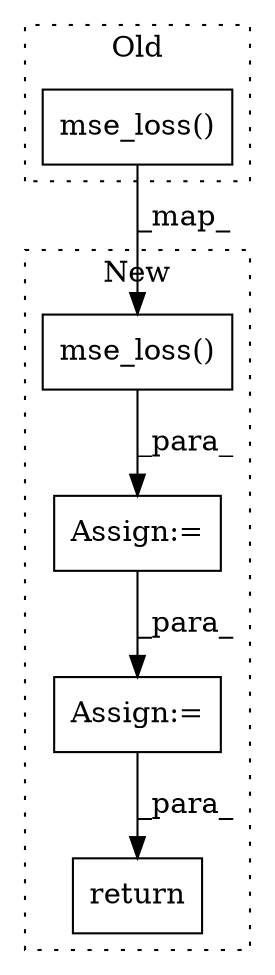 digraph G {
subgraph cluster0 {
1 [label="mse_loss()" a="75" s="25663,25686" l="11,1" shape="box"];
label = "Old";
style="dotted";
}
subgraph cluster1 {
2 [label="mse_loss()" a="75" s="25856,25879" l="11,21" shape="box"];
3 [label="Assign:=" a="68" s="25913" l="3" shape="box"];
4 [label="Assign:=" a="68" s="25853" l="3" shape="box"];
5 [label="return" a="93" s="26443" l="7" shape="box"];
label = "New";
style="dotted";
}
1 -> 2 [label="_map_"];
2 -> 4 [label="_para_"];
3 -> 5 [label="_para_"];
4 -> 3 [label="_para_"];
}